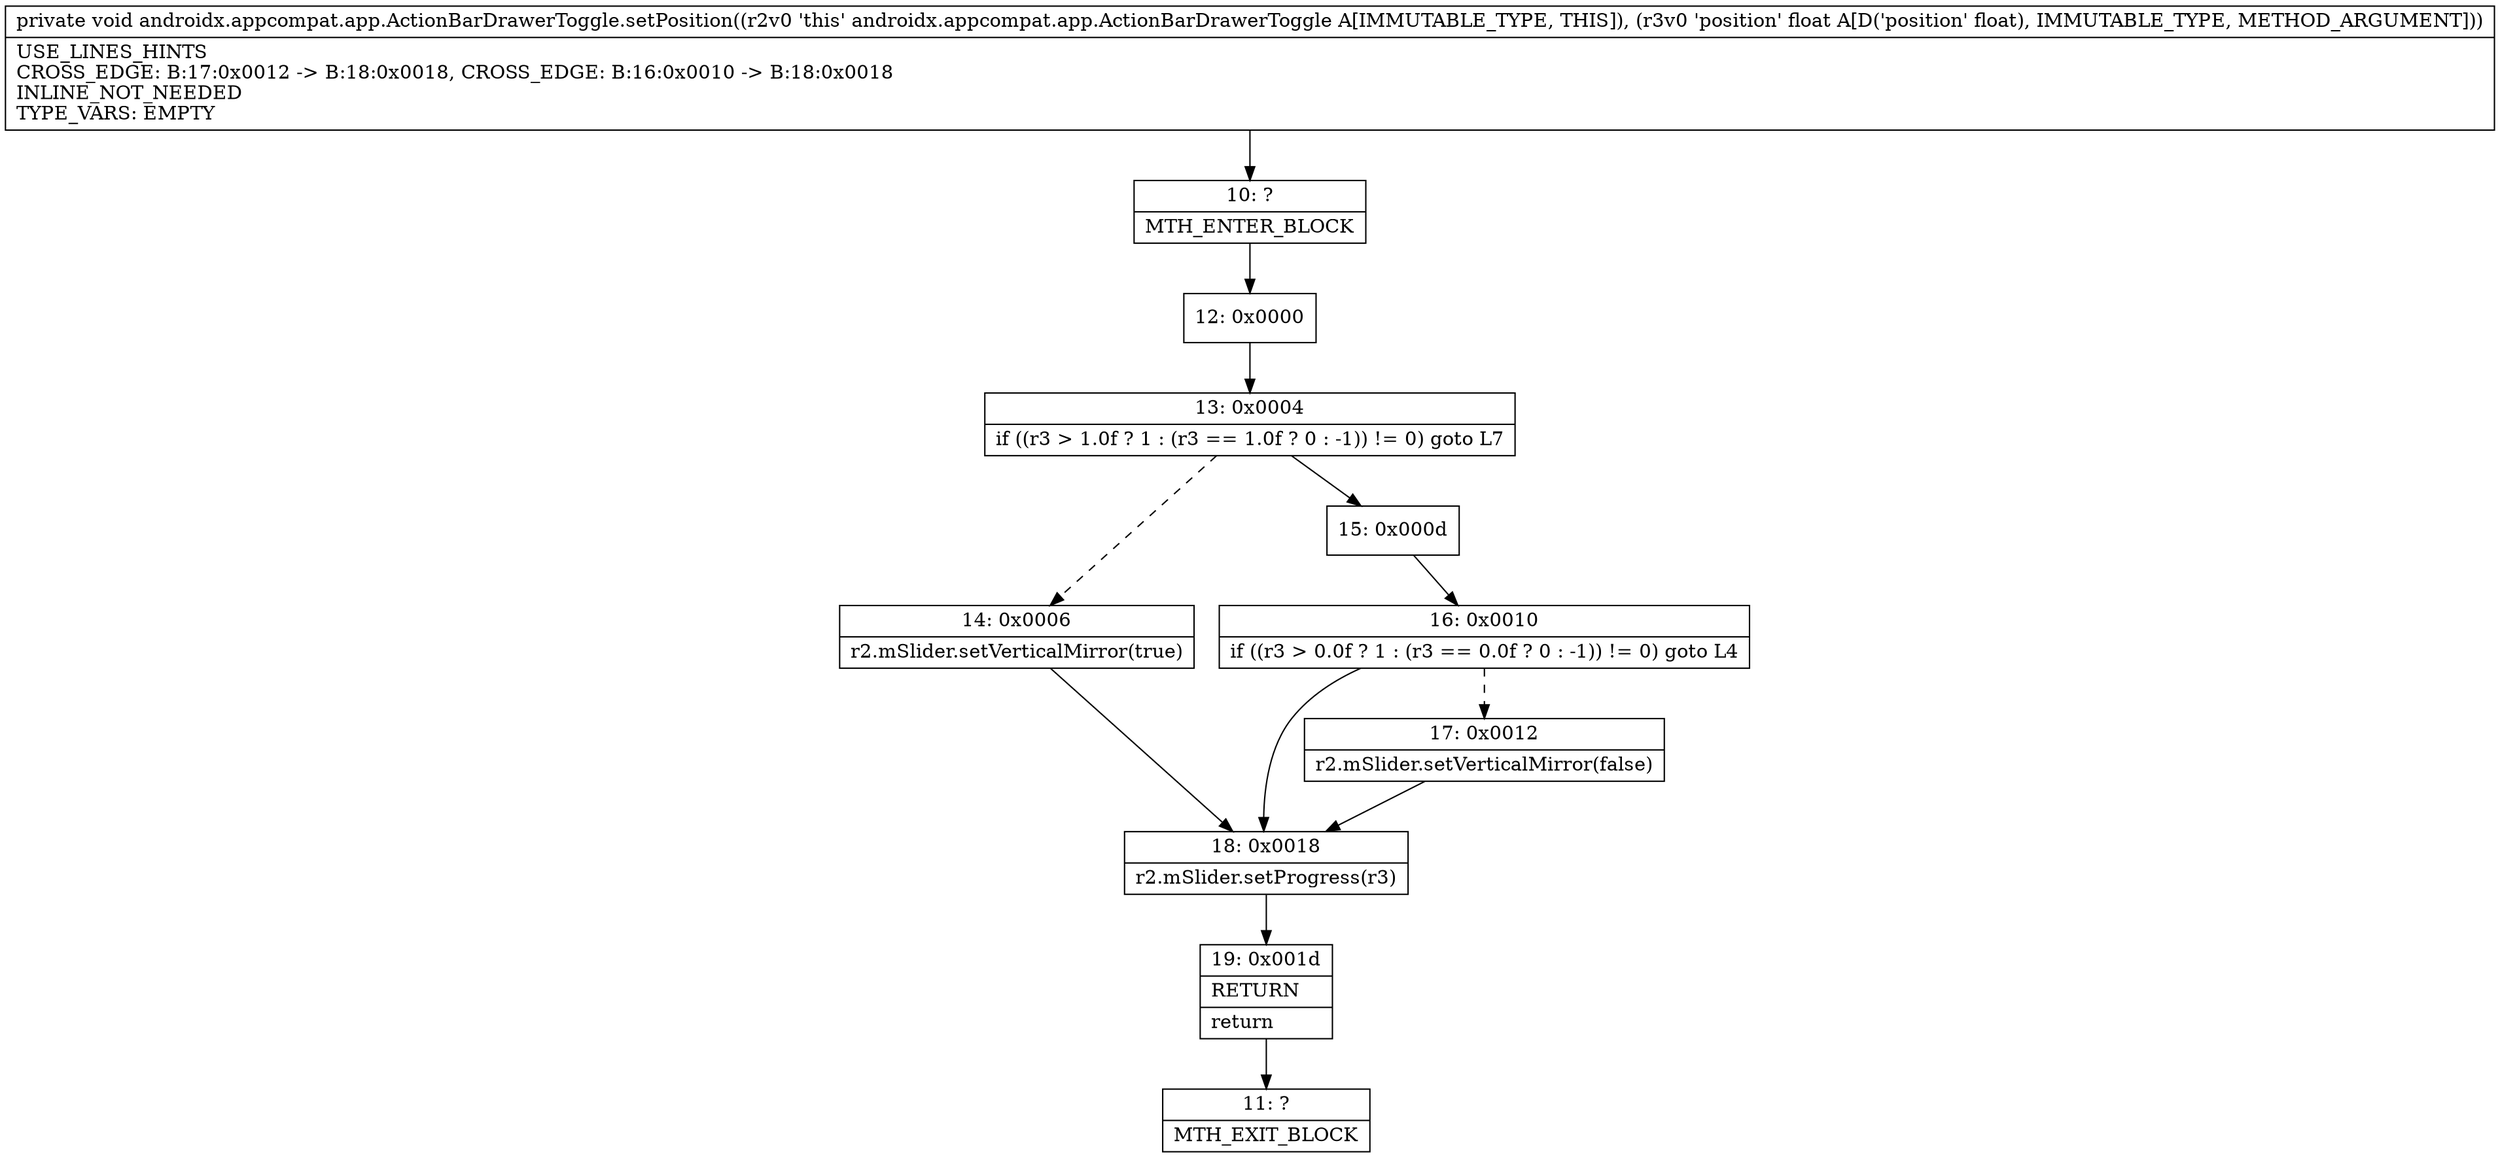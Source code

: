 digraph "CFG forandroidx.appcompat.app.ActionBarDrawerToggle.setPosition(F)V" {
Node_10 [shape=record,label="{10\:\ ?|MTH_ENTER_BLOCK\l}"];
Node_12 [shape=record,label="{12\:\ 0x0000}"];
Node_13 [shape=record,label="{13\:\ 0x0004|if ((r3 \> 1.0f ? 1 : (r3 == 1.0f ? 0 : \-1)) != 0) goto L7\l}"];
Node_14 [shape=record,label="{14\:\ 0x0006|r2.mSlider.setVerticalMirror(true)\l}"];
Node_18 [shape=record,label="{18\:\ 0x0018|r2.mSlider.setProgress(r3)\l}"];
Node_19 [shape=record,label="{19\:\ 0x001d|RETURN\l|return\l}"];
Node_11 [shape=record,label="{11\:\ ?|MTH_EXIT_BLOCK\l}"];
Node_15 [shape=record,label="{15\:\ 0x000d}"];
Node_16 [shape=record,label="{16\:\ 0x0010|if ((r3 \> 0.0f ? 1 : (r3 == 0.0f ? 0 : \-1)) != 0) goto L4\l}"];
Node_17 [shape=record,label="{17\:\ 0x0012|r2.mSlider.setVerticalMirror(false)\l}"];
MethodNode[shape=record,label="{private void androidx.appcompat.app.ActionBarDrawerToggle.setPosition((r2v0 'this' androidx.appcompat.app.ActionBarDrawerToggle A[IMMUTABLE_TYPE, THIS]), (r3v0 'position' float A[D('position' float), IMMUTABLE_TYPE, METHOD_ARGUMENT]))  | USE_LINES_HINTS\lCROSS_EDGE: B:17:0x0012 \-\> B:18:0x0018, CROSS_EDGE: B:16:0x0010 \-\> B:18:0x0018\lINLINE_NOT_NEEDED\lTYPE_VARS: EMPTY\l}"];
MethodNode -> Node_10;Node_10 -> Node_12;
Node_12 -> Node_13;
Node_13 -> Node_14[style=dashed];
Node_13 -> Node_15;
Node_14 -> Node_18;
Node_18 -> Node_19;
Node_19 -> Node_11;
Node_15 -> Node_16;
Node_16 -> Node_17[style=dashed];
Node_16 -> Node_18;
Node_17 -> Node_18;
}

